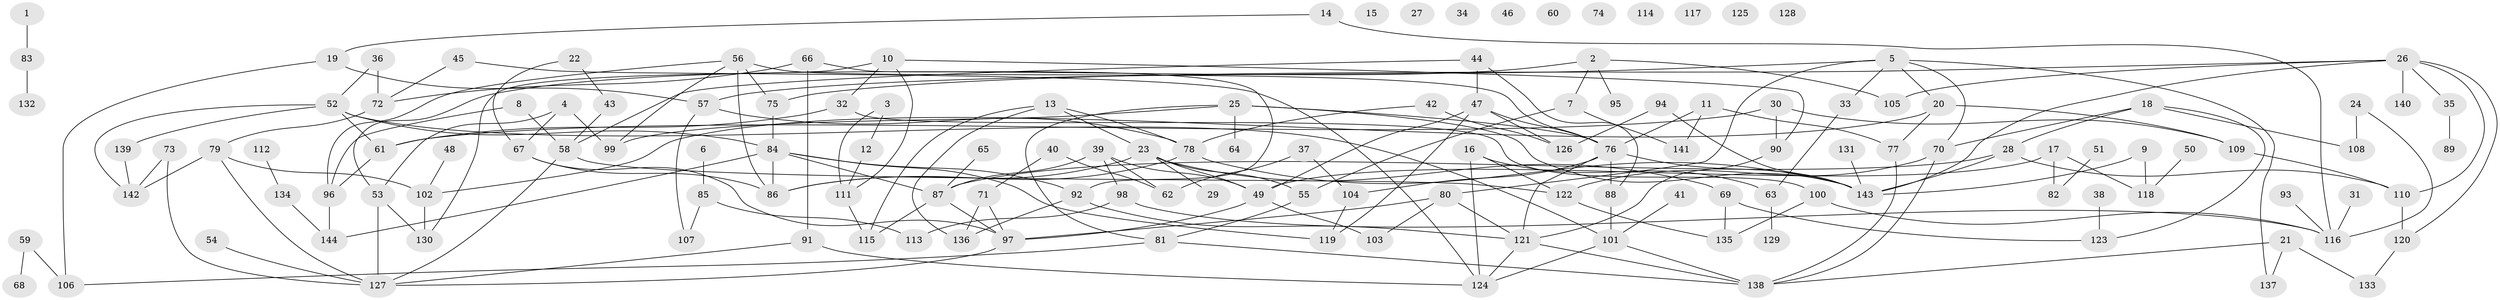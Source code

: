 // Generated by graph-tools (version 1.1) at 2025/33/03/09/25 02:33:25]
// undirected, 144 vertices, 209 edges
graph export_dot {
graph [start="1"]
  node [color=gray90,style=filled];
  1;
  2;
  3;
  4;
  5;
  6;
  7;
  8;
  9;
  10;
  11;
  12;
  13;
  14;
  15;
  16;
  17;
  18;
  19;
  20;
  21;
  22;
  23;
  24;
  25;
  26;
  27;
  28;
  29;
  30;
  31;
  32;
  33;
  34;
  35;
  36;
  37;
  38;
  39;
  40;
  41;
  42;
  43;
  44;
  45;
  46;
  47;
  48;
  49;
  50;
  51;
  52;
  53;
  54;
  55;
  56;
  57;
  58;
  59;
  60;
  61;
  62;
  63;
  64;
  65;
  66;
  67;
  68;
  69;
  70;
  71;
  72;
  73;
  74;
  75;
  76;
  77;
  78;
  79;
  80;
  81;
  82;
  83;
  84;
  85;
  86;
  87;
  88;
  89;
  90;
  91;
  92;
  93;
  94;
  95;
  96;
  97;
  98;
  99;
  100;
  101;
  102;
  103;
  104;
  105;
  106;
  107;
  108;
  109;
  110;
  111;
  112;
  113;
  114;
  115;
  116;
  117;
  118;
  119;
  120;
  121;
  122;
  123;
  124;
  125;
  126;
  127;
  128;
  129;
  130;
  131;
  132;
  133;
  134;
  135;
  136;
  137;
  138;
  139;
  140;
  141;
  142;
  143;
  144;
  1 -- 83;
  2 -- 7;
  2 -- 53;
  2 -- 95;
  2 -- 105;
  3 -- 12;
  3 -- 111;
  4 -- 53;
  4 -- 67;
  4 -- 99;
  5 -- 20;
  5 -- 33;
  5 -- 57;
  5 -- 70;
  5 -- 80;
  5 -- 137;
  6 -- 85;
  7 -- 55;
  7 -- 141;
  8 -- 58;
  8 -- 96;
  9 -- 118;
  9 -- 143;
  10 -- 32;
  10 -- 90;
  10 -- 111;
  10 -- 130;
  11 -- 76;
  11 -- 77;
  11 -- 141;
  12 -- 111;
  13 -- 23;
  13 -- 78;
  13 -- 115;
  13 -- 136;
  14 -- 19;
  14 -- 116;
  16 -- 63;
  16 -- 122;
  16 -- 124;
  17 -- 49;
  17 -- 82;
  17 -- 118;
  18 -- 28;
  18 -- 70;
  18 -- 108;
  18 -- 123;
  19 -- 57;
  19 -- 106;
  20 -- 77;
  20 -- 102;
  20 -- 109;
  21 -- 133;
  21 -- 137;
  21 -- 138;
  22 -- 43;
  22 -- 67;
  23 -- 29;
  23 -- 49;
  23 -- 55;
  23 -- 69;
  23 -- 86;
  24 -- 108;
  24 -- 116;
  25 -- 64;
  25 -- 76;
  25 -- 81;
  25 -- 99;
  25 -- 143;
  26 -- 35;
  26 -- 75;
  26 -- 105;
  26 -- 110;
  26 -- 120;
  26 -- 140;
  26 -- 143;
  28 -- 87;
  28 -- 110;
  28 -- 143;
  30 -- 61;
  30 -- 90;
  30 -- 109;
  31 -- 116;
  32 -- 61;
  32 -- 100;
  33 -- 63;
  35 -- 89;
  36 -- 52;
  36 -- 72;
  37 -- 62;
  37 -- 104;
  38 -- 123;
  39 -- 49;
  39 -- 62;
  39 -- 87;
  39 -- 98;
  40 -- 62;
  40 -- 71;
  41 -- 101;
  42 -- 78;
  42 -- 126;
  43 -- 58;
  44 -- 47;
  44 -- 58;
  44 -- 88;
  45 -- 72;
  45 -- 124;
  47 -- 49;
  47 -- 76;
  47 -- 119;
  47 -- 126;
  48 -- 102;
  49 -- 97;
  49 -- 103;
  50 -- 118;
  51 -- 82;
  52 -- 61;
  52 -- 84;
  52 -- 101;
  52 -- 139;
  52 -- 142;
  53 -- 127;
  53 -- 130;
  54 -- 127;
  55 -- 81;
  56 -- 75;
  56 -- 76;
  56 -- 86;
  56 -- 96;
  56 -- 99;
  57 -- 78;
  57 -- 107;
  58 -- 122;
  58 -- 127;
  59 -- 68;
  59 -- 106;
  61 -- 96;
  63 -- 129;
  65 -- 87;
  66 -- 72;
  66 -- 91;
  66 -- 92;
  67 -- 86;
  67 -- 97;
  69 -- 123;
  69 -- 135;
  70 -- 122;
  70 -- 138;
  71 -- 97;
  71 -- 136;
  72 -- 79;
  73 -- 127;
  73 -- 142;
  75 -- 84;
  76 -- 88;
  76 -- 104;
  76 -- 121;
  76 -- 143;
  77 -- 138;
  78 -- 86;
  78 -- 143;
  79 -- 102;
  79 -- 127;
  79 -- 142;
  80 -- 97;
  80 -- 103;
  80 -- 121;
  81 -- 106;
  81 -- 138;
  83 -- 132;
  84 -- 86;
  84 -- 87;
  84 -- 92;
  84 -- 119;
  84 -- 144;
  85 -- 107;
  85 -- 113;
  87 -- 97;
  87 -- 115;
  88 -- 101;
  90 -- 121;
  91 -- 124;
  91 -- 127;
  92 -- 121;
  92 -- 136;
  93 -- 116;
  94 -- 126;
  94 -- 143;
  96 -- 144;
  97 -- 127;
  98 -- 113;
  98 -- 116;
  100 -- 116;
  100 -- 135;
  101 -- 124;
  101 -- 138;
  102 -- 130;
  104 -- 119;
  109 -- 110;
  110 -- 120;
  111 -- 115;
  112 -- 134;
  120 -- 133;
  121 -- 124;
  121 -- 138;
  122 -- 135;
  131 -- 143;
  134 -- 144;
  139 -- 142;
}
